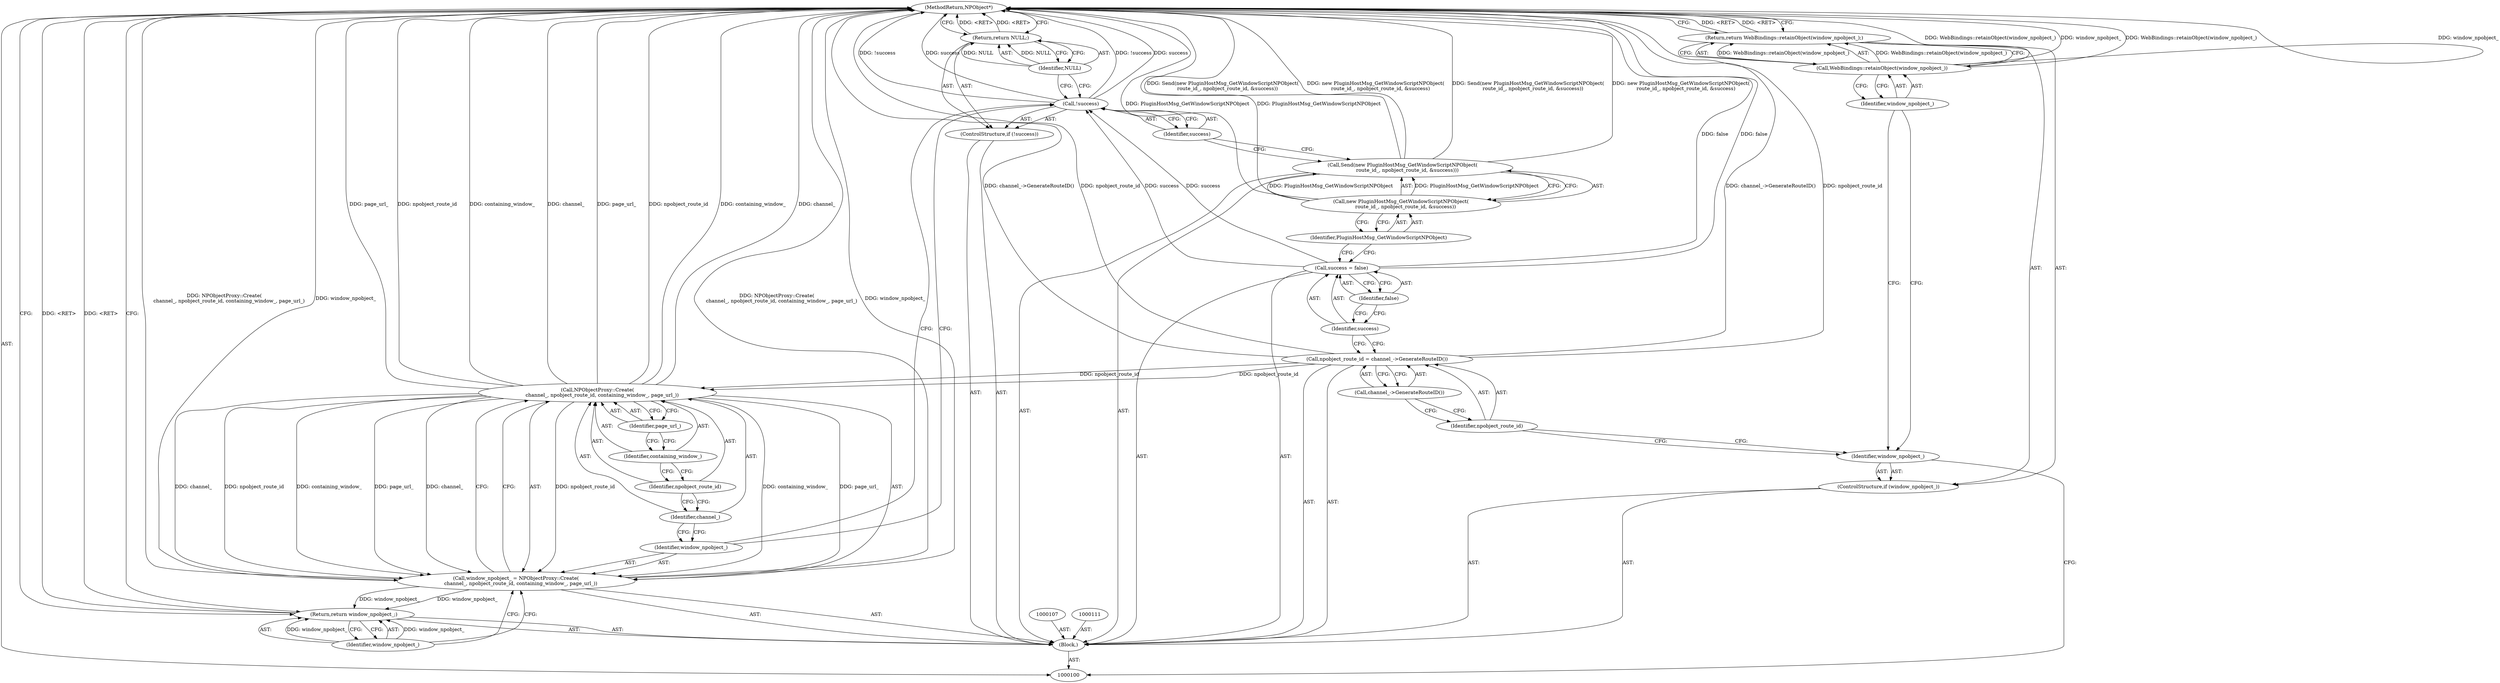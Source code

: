 digraph "0_Chrome_ea3d1d84be3d6f97bf50e76511c9e26af6895533_5" {
"1000132" [label="(MethodReturn,NPObject*)"];
"1000101" [label="(Block,)"];
"1000122" [label="(Identifier,NULL)"];
"1000121" [label="(Return,return NULL;)"];
"1000123" [label="(Call,window_npobject_ = NPObjectProxy::Create(\n      channel_, npobject_route_id, containing_window_, page_url_))"];
"1000124" [label="(Identifier,window_npobject_)"];
"1000125" [label="(Call,NPObjectProxy::Create(\n      channel_, npobject_route_id, containing_window_, page_url_))"];
"1000127" [label="(Identifier,npobject_route_id)"];
"1000128" [label="(Identifier,containing_window_)"];
"1000129" [label="(Identifier,page_url_)"];
"1000126" [label="(Identifier,channel_)"];
"1000130" [label="(Return,return window_npobject_;)"];
"1000131" [label="(Identifier,window_npobject_)"];
"1000102" [label="(ControlStructure,if (window_npobject_))"];
"1000103" [label="(Identifier,window_npobject_)"];
"1000105" [label="(Call,WebBindings::retainObject(window_npobject_))"];
"1000106" [label="(Identifier,window_npobject_)"];
"1000104" [label="(Return,return WebBindings::retainObject(window_npobject_);)"];
"1000110" [label="(Call,channel_->GenerateRouteID())"];
"1000108" [label="(Call,npobject_route_id = channel_->GenerateRouteID())"];
"1000109" [label="(Identifier,npobject_route_id)"];
"1000114" [label="(Identifier,false)"];
"1000112" [label="(Call,success = false)"];
"1000113" [label="(Identifier,success)"];
"1000117" [label="(Identifier,PluginHostMsg_GetWindowScriptNPObject)"];
"1000115" [label="(Call,Send(new PluginHostMsg_GetWindowScriptNPObject(\n      route_id_, npobject_route_id, &success)))"];
"1000116" [label="(Call,new PluginHostMsg_GetWindowScriptNPObject(\n      route_id_, npobject_route_id, &success))"];
"1000118" [label="(ControlStructure,if (!success))"];
"1000119" [label="(Call,!success)"];
"1000120" [label="(Identifier,success)"];
"1000132" -> "1000100"  [label="AST: "];
"1000132" -> "1000104"  [label="CFG: "];
"1000132" -> "1000121"  [label="CFG: "];
"1000132" -> "1000130"  [label="CFG: "];
"1000121" -> "1000132"  [label="DDG: <RET>"];
"1000116" -> "1000132"  [label="DDG: PluginHostMsg_GetWindowScriptNPObject"];
"1000125" -> "1000132"  [label="DDG: channel_"];
"1000125" -> "1000132"  [label="DDG: page_url_"];
"1000125" -> "1000132"  [label="DDG: npobject_route_id"];
"1000125" -> "1000132"  [label="DDG: containing_window_"];
"1000123" -> "1000132"  [label="DDG: NPObjectProxy::Create(\n      channel_, npobject_route_id, containing_window_, page_url_)"];
"1000123" -> "1000132"  [label="DDG: window_npobject_"];
"1000105" -> "1000132"  [label="DDG: WebBindings::retainObject(window_npobject_)"];
"1000105" -> "1000132"  [label="DDG: window_npobject_"];
"1000112" -> "1000132"  [label="DDG: false"];
"1000115" -> "1000132"  [label="DDG: Send(new PluginHostMsg_GetWindowScriptNPObject(\n      route_id_, npobject_route_id, &success))"];
"1000115" -> "1000132"  [label="DDG: new PluginHostMsg_GetWindowScriptNPObject(\n      route_id_, npobject_route_id, &success)"];
"1000119" -> "1000132"  [label="DDG: !success"];
"1000119" -> "1000132"  [label="DDG: success"];
"1000108" -> "1000132"  [label="DDG: channel_->GenerateRouteID()"];
"1000108" -> "1000132"  [label="DDG: npobject_route_id"];
"1000130" -> "1000132"  [label="DDG: <RET>"];
"1000104" -> "1000132"  [label="DDG: <RET>"];
"1000101" -> "1000100"  [label="AST: "];
"1000102" -> "1000101"  [label="AST: "];
"1000107" -> "1000101"  [label="AST: "];
"1000108" -> "1000101"  [label="AST: "];
"1000111" -> "1000101"  [label="AST: "];
"1000112" -> "1000101"  [label="AST: "];
"1000115" -> "1000101"  [label="AST: "];
"1000118" -> "1000101"  [label="AST: "];
"1000123" -> "1000101"  [label="AST: "];
"1000130" -> "1000101"  [label="AST: "];
"1000122" -> "1000121"  [label="AST: "];
"1000122" -> "1000119"  [label="CFG: "];
"1000121" -> "1000122"  [label="CFG: "];
"1000122" -> "1000121"  [label="DDG: NULL"];
"1000121" -> "1000118"  [label="AST: "];
"1000121" -> "1000122"  [label="CFG: "];
"1000122" -> "1000121"  [label="AST: "];
"1000132" -> "1000121"  [label="CFG: "];
"1000121" -> "1000132"  [label="DDG: <RET>"];
"1000122" -> "1000121"  [label="DDG: NULL"];
"1000123" -> "1000101"  [label="AST: "];
"1000123" -> "1000125"  [label="CFG: "];
"1000124" -> "1000123"  [label="AST: "];
"1000125" -> "1000123"  [label="AST: "];
"1000131" -> "1000123"  [label="CFG: "];
"1000123" -> "1000132"  [label="DDG: NPObjectProxy::Create(\n      channel_, npobject_route_id, containing_window_, page_url_)"];
"1000123" -> "1000132"  [label="DDG: window_npobject_"];
"1000125" -> "1000123"  [label="DDG: channel_"];
"1000125" -> "1000123"  [label="DDG: npobject_route_id"];
"1000125" -> "1000123"  [label="DDG: containing_window_"];
"1000125" -> "1000123"  [label="DDG: page_url_"];
"1000123" -> "1000130"  [label="DDG: window_npobject_"];
"1000124" -> "1000123"  [label="AST: "];
"1000124" -> "1000119"  [label="CFG: "];
"1000126" -> "1000124"  [label="CFG: "];
"1000125" -> "1000123"  [label="AST: "];
"1000125" -> "1000129"  [label="CFG: "];
"1000126" -> "1000125"  [label="AST: "];
"1000127" -> "1000125"  [label="AST: "];
"1000128" -> "1000125"  [label="AST: "];
"1000129" -> "1000125"  [label="AST: "];
"1000123" -> "1000125"  [label="CFG: "];
"1000125" -> "1000132"  [label="DDG: channel_"];
"1000125" -> "1000132"  [label="DDG: page_url_"];
"1000125" -> "1000132"  [label="DDG: npobject_route_id"];
"1000125" -> "1000132"  [label="DDG: containing_window_"];
"1000125" -> "1000123"  [label="DDG: channel_"];
"1000125" -> "1000123"  [label="DDG: npobject_route_id"];
"1000125" -> "1000123"  [label="DDG: containing_window_"];
"1000125" -> "1000123"  [label="DDG: page_url_"];
"1000108" -> "1000125"  [label="DDG: npobject_route_id"];
"1000127" -> "1000125"  [label="AST: "];
"1000127" -> "1000126"  [label="CFG: "];
"1000128" -> "1000127"  [label="CFG: "];
"1000128" -> "1000125"  [label="AST: "];
"1000128" -> "1000127"  [label="CFG: "];
"1000129" -> "1000128"  [label="CFG: "];
"1000129" -> "1000125"  [label="AST: "];
"1000129" -> "1000128"  [label="CFG: "];
"1000125" -> "1000129"  [label="CFG: "];
"1000126" -> "1000125"  [label="AST: "];
"1000126" -> "1000124"  [label="CFG: "];
"1000127" -> "1000126"  [label="CFG: "];
"1000130" -> "1000101"  [label="AST: "];
"1000130" -> "1000131"  [label="CFG: "];
"1000131" -> "1000130"  [label="AST: "];
"1000132" -> "1000130"  [label="CFG: "];
"1000130" -> "1000132"  [label="DDG: <RET>"];
"1000131" -> "1000130"  [label="DDG: window_npobject_"];
"1000123" -> "1000130"  [label="DDG: window_npobject_"];
"1000131" -> "1000130"  [label="AST: "];
"1000131" -> "1000123"  [label="CFG: "];
"1000130" -> "1000131"  [label="CFG: "];
"1000131" -> "1000130"  [label="DDG: window_npobject_"];
"1000102" -> "1000101"  [label="AST: "];
"1000103" -> "1000102"  [label="AST: "];
"1000104" -> "1000102"  [label="AST: "];
"1000103" -> "1000102"  [label="AST: "];
"1000103" -> "1000100"  [label="CFG: "];
"1000106" -> "1000103"  [label="CFG: "];
"1000109" -> "1000103"  [label="CFG: "];
"1000105" -> "1000104"  [label="AST: "];
"1000105" -> "1000106"  [label="CFG: "];
"1000106" -> "1000105"  [label="AST: "];
"1000104" -> "1000105"  [label="CFG: "];
"1000105" -> "1000132"  [label="DDG: WebBindings::retainObject(window_npobject_)"];
"1000105" -> "1000132"  [label="DDG: window_npobject_"];
"1000105" -> "1000104"  [label="DDG: WebBindings::retainObject(window_npobject_)"];
"1000106" -> "1000105"  [label="AST: "];
"1000106" -> "1000103"  [label="CFG: "];
"1000105" -> "1000106"  [label="CFG: "];
"1000104" -> "1000102"  [label="AST: "];
"1000104" -> "1000105"  [label="CFG: "];
"1000105" -> "1000104"  [label="AST: "];
"1000132" -> "1000104"  [label="CFG: "];
"1000104" -> "1000132"  [label="DDG: <RET>"];
"1000105" -> "1000104"  [label="DDG: WebBindings::retainObject(window_npobject_)"];
"1000110" -> "1000108"  [label="AST: "];
"1000110" -> "1000109"  [label="CFG: "];
"1000108" -> "1000110"  [label="CFG: "];
"1000108" -> "1000101"  [label="AST: "];
"1000108" -> "1000110"  [label="CFG: "];
"1000109" -> "1000108"  [label="AST: "];
"1000110" -> "1000108"  [label="AST: "];
"1000113" -> "1000108"  [label="CFG: "];
"1000108" -> "1000132"  [label="DDG: channel_->GenerateRouteID()"];
"1000108" -> "1000132"  [label="DDG: npobject_route_id"];
"1000108" -> "1000125"  [label="DDG: npobject_route_id"];
"1000109" -> "1000108"  [label="AST: "];
"1000109" -> "1000103"  [label="CFG: "];
"1000110" -> "1000109"  [label="CFG: "];
"1000114" -> "1000112"  [label="AST: "];
"1000114" -> "1000113"  [label="CFG: "];
"1000112" -> "1000114"  [label="CFG: "];
"1000112" -> "1000101"  [label="AST: "];
"1000112" -> "1000114"  [label="CFG: "];
"1000113" -> "1000112"  [label="AST: "];
"1000114" -> "1000112"  [label="AST: "];
"1000117" -> "1000112"  [label="CFG: "];
"1000112" -> "1000132"  [label="DDG: false"];
"1000112" -> "1000119"  [label="DDG: success"];
"1000113" -> "1000112"  [label="AST: "];
"1000113" -> "1000108"  [label="CFG: "];
"1000114" -> "1000113"  [label="CFG: "];
"1000117" -> "1000116"  [label="AST: "];
"1000117" -> "1000112"  [label="CFG: "];
"1000116" -> "1000117"  [label="CFG: "];
"1000115" -> "1000101"  [label="AST: "];
"1000115" -> "1000116"  [label="CFG: "];
"1000116" -> "1000115"  [label="AST: "];
"1000120" -> "1000115"  [label="CFG: "];
"1000115" -> "1000132"  [label="DDG: Send(new PluginHostMsg_GetWindowScriptNPObject(\n      route_id_, npobject_route_id, &success))"];
"1000115" -> "1000132"  [label="DDG: new PluginHostMsg_GetWindowScriptNPObject(\n      route_id_, npobject_route_id, &success)"];
"1000116" -> "1000115"  [label="DDG: PluginHostMsg_GetWindowScriptNPObject"];
"1000116" -> "1000115"  [label="AST: "];
"1000116" -> "1000117"  [label="CFG: "];
"1000117" -> "1000116"  [label="AST: "];
"1000115" -> "1000116"  [label="CFG: "];
"1000116" -> "1000132"  [label="DDG: PluginHostMsg_GetWindowScriptNPObject"];
"1000116" -> "1000115"  [label="DDG: PluginHostMsg_GetWindowScriptNPObject"];
"1000118" -> "1000101"  [label="AST: "];
"1000119" -> "1000118"  [label="AST: "];
"1000121" -> "1000118"  [label="AST: "];
"1000119" -> "1000118"  [label="AST: "];
"1000119" -> "1000120"  [label="CFG: "];
"1000120" -> "1000119"  [label="AST: "];
"1000122" -> "1000119"  [label="CFG: "];
"1000124" -> "1000119"  [label="CFG: "];
"1000119" -> "1000132"  [label="DDG: !success"];
"1000119" -> "1000132"  [label="DDG: success"];
"1000112" -> "1000119"  [label="DDG: success"];
"1000120" -> "1000119"  [label="AST: "];
"1000120" -> "1000115"  [label="CFG: "];
"1000119" -> "1000120"  [label="CFG: "];
}
